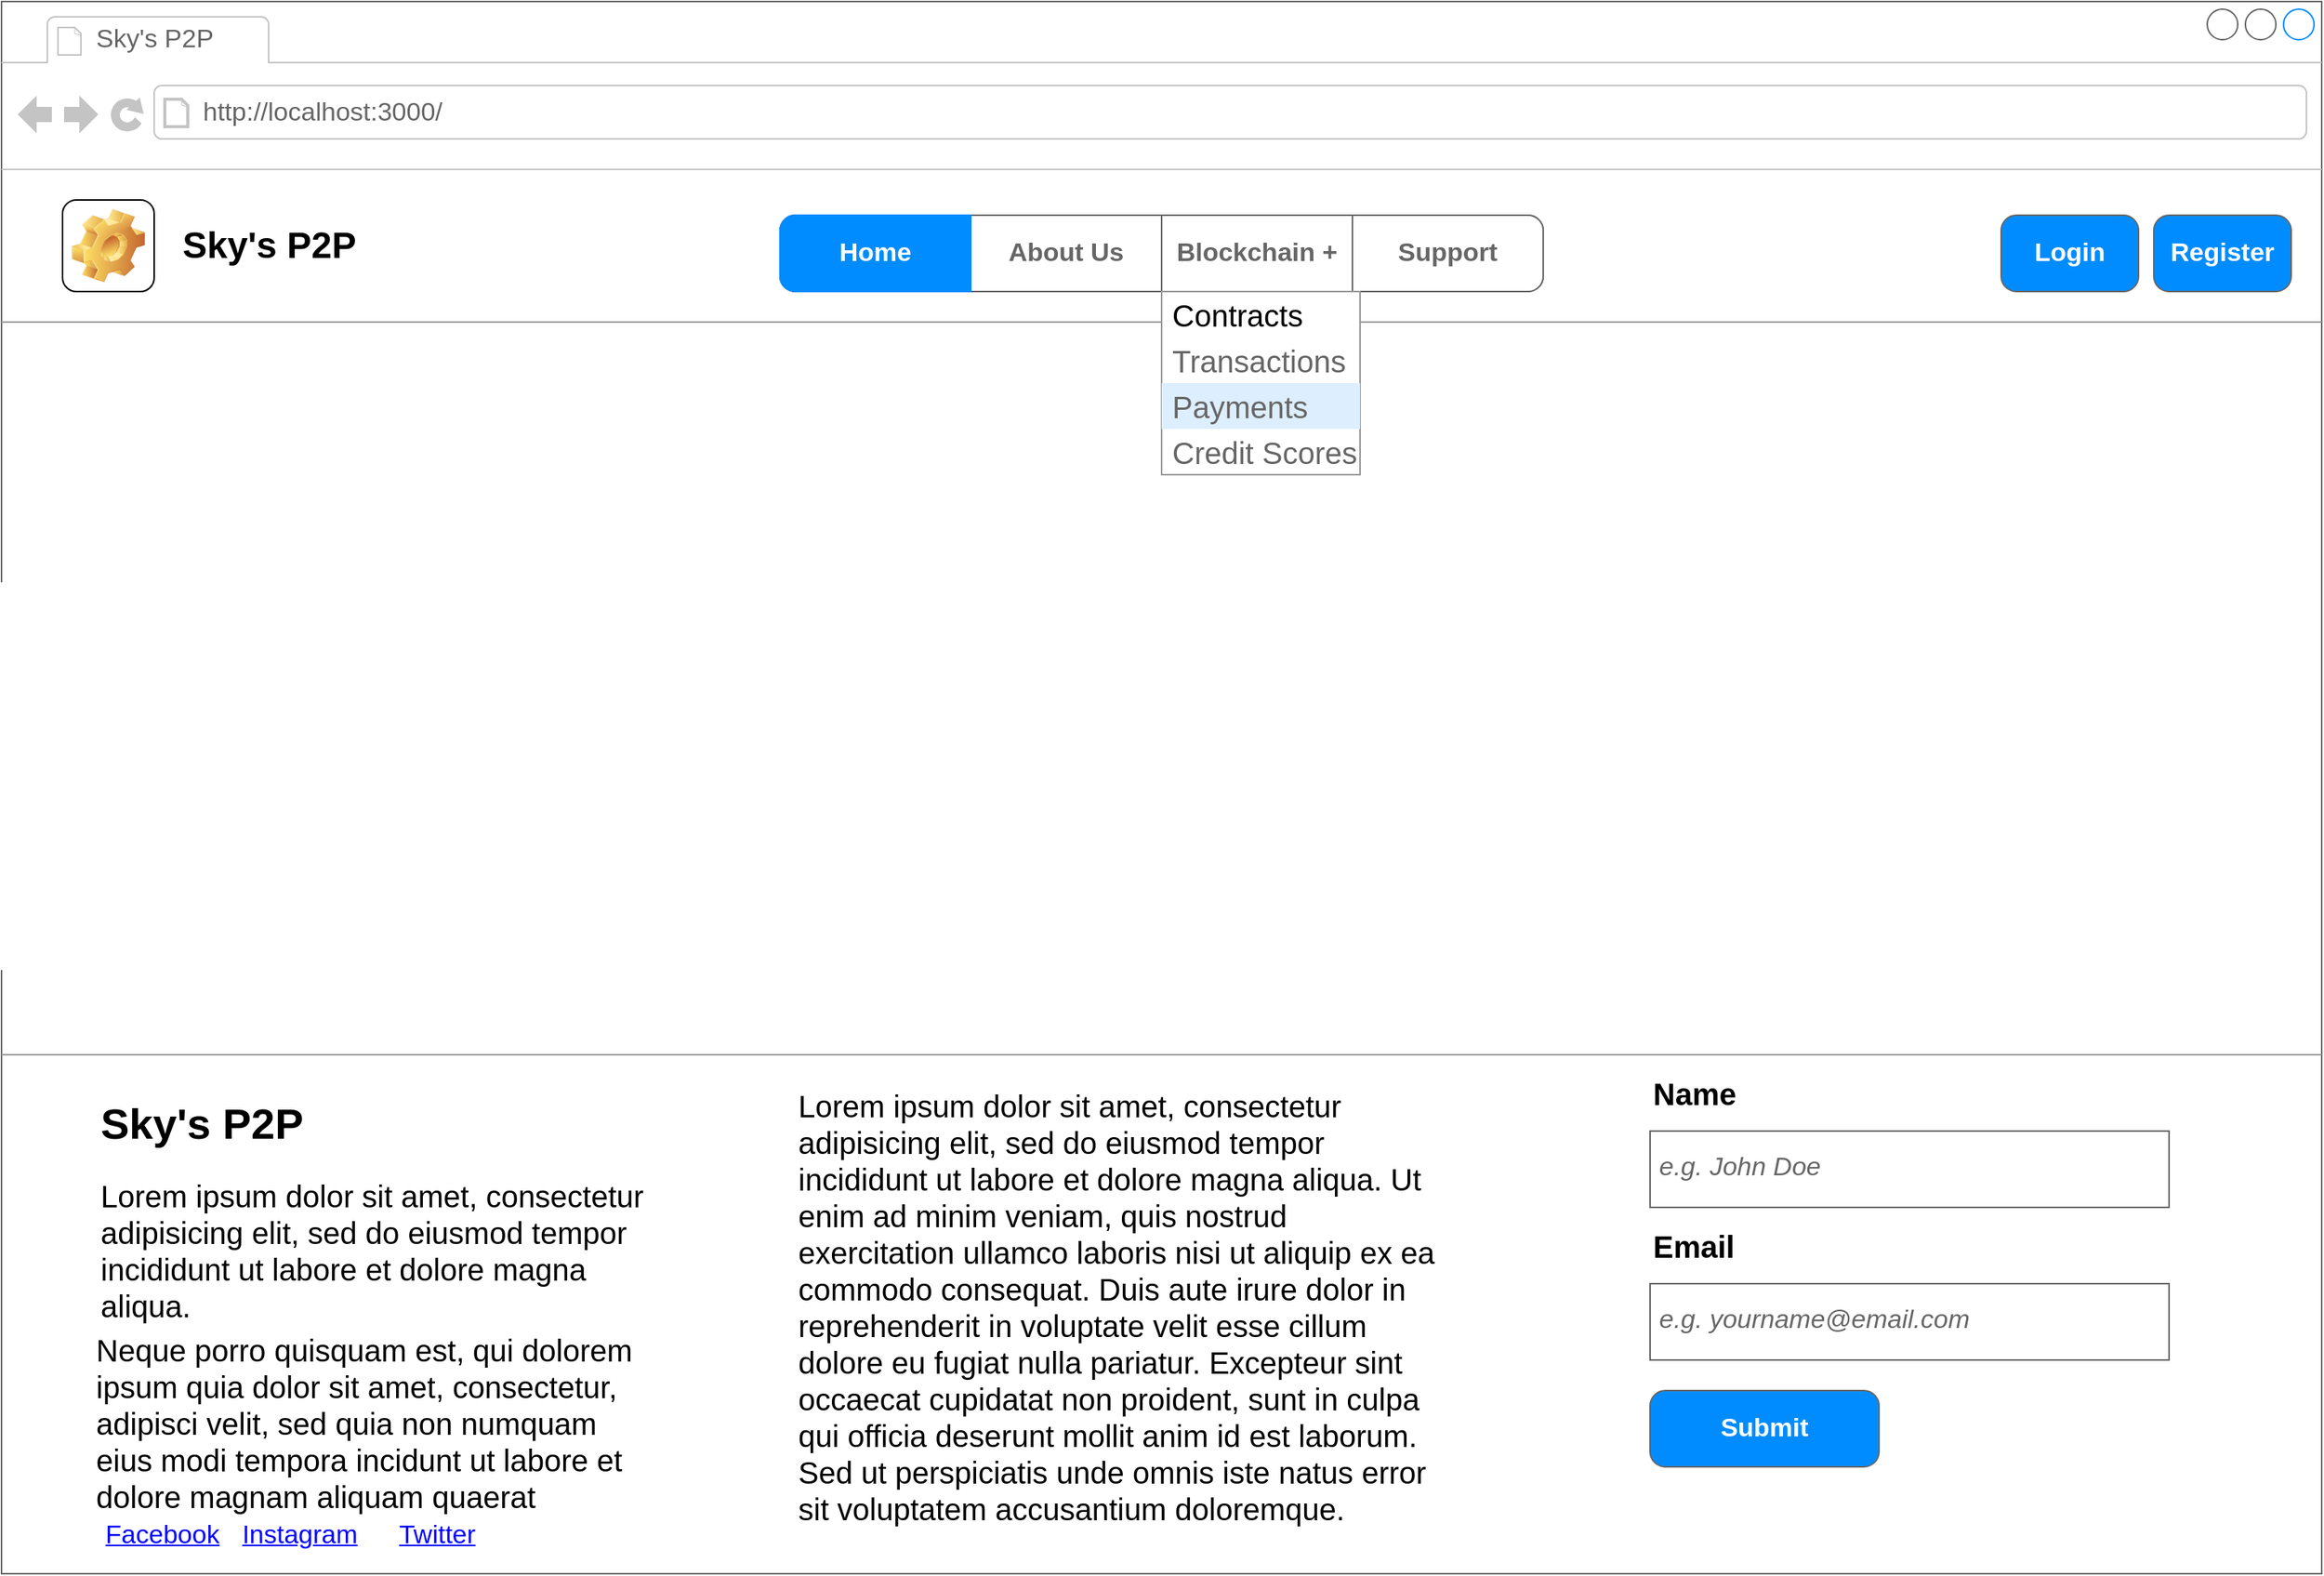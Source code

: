 <mxfile version="22.1.17" type="github" pages="3">
  <diagram name="Page Header Footer" id="TlIG9F3hVXA-1vJpqdxD">
    <mxGraphModel dx="2390" dy="1363" grid="1" gridSize="10" guides="1" tooltips="1" connect="1" arrows="1" fold="1" page="1" pageScale="1" pageWidth="1654" pageHeight="1169" math="0" shadow="0">
      <root>
        <mxCell id="0" />
        <mxCell id="1" parent="0" />
        <mxCell id="g1DixWQlH8tpJ4wupb5L-1" value="" style="strokeWidth=1;shadow=0;dashed=0;align=center;html=1;shape=mxgraph.mockup.containers.browserWindow;rSize=0;strokeColor=#666666;strokeColor2=#008cff;strokeColor3=#c4c4c4;mainText=,;recursiveResize=0;" vertex="1" parent="1">
          <mxGeometry x="30" y="80" width="1520" height="1030" as="geometry" />
        </mxCell>
        <mxCell id="g1DixWQlH8tpJ4wupb5L-2" value="Sky&#39;s P2P" style="strokeWidth=1;shadow=0;dashed=0;align=center;html=1;shape=mxgraph.mockup.containers.anchor;fontSize=17;fontColor=#666666;align=left;whiteSpace=wrap;" vertex="1" parent="g1DixWQlH8tpJ4wupb5L-1">
          <mxGeometry x="60" y="12" width="110" height="26" as="geometry" />
        </mxCell>
        <mxCell id="g1DixWQlH8tpJ4wupb5L-3" value="http://localhost:3000/" style="strokeWidth=1;shadow=0;dashed=0;align=center;html=1;shape=mxgraph.mockup.containers.anchor;rSize=0;fontSize=17;fontColor=#666666;align=left;" vertex="1" parent="g1DixWQlH8tpJ4wupb5L-1">
          <mxGeometry x="130" y="60" width="250" height="26" as="geometry" />
        </mxCell>
        <mxCell id="g1DixWQlH8tpJ4wupb5L-4" value="" style="strokeWidth=1;shadow=0;dashed=0;align=center;html=1;shape=mxgraph.mockup.rrect;rSize=10;fillColor=#ffffff;strokeColor=#666666;" vertex="1" parent="g1DixWQlH8tpJ4wupb5L-1">
          <mxGeometry x="510" y="140" width="500" height="50" as="geometry" />
        </mxCell>
        <mxCell id="g1DixWQlH8tpJ4wupb5L-5" value="About Us" style="strokeColor=inherit;fillColor=inherit;gradientColor=inherit;strokeWidth=1;shadow=0;dashed=0;align=center;html=1;shape=mxgraph.mockup.rrect;rSize=0;fontSize=17;fontColor=#666666;fontStyle=1;resizeHeight=1;whiteSpace=wrap;" vertex="1" parent="g1DixWQlH8tpJ4wupb5L-4">
          <mxGeometry width="125" height="50" relative="1" as="geometry">
            <mxPoint x="125" as="offset" />
          </mxGeometry>
        </mxCell>
        <mxCell id="g1DixWQlH8tpJ4wupb5L-6" value="Blockchain +" style="strokeColor=inherit;fillColor=inherit;gradientColor=inherit;strokeWidth=1;shadow=0;dashed=0;align=center;html=1;shape=mxgraph.mockup.rrect;rSize=0;fontSize=17;fontColor=#666666;fontStyle=1;resizeHeight=1;whiteSpace=wrap;" vertex="1" parent="g1DixWQlH8tpJ4wupb5L-4">
          <mxGeometry width="125" height="50" relative="1" as="geometry">
            <mxPoint x="250" as="offset" />
          </mxGeometry>
        </mxCell>
        <mxCell id="g1DixWQlH8tpJ4wupb5L-7" value="Support" style="strokeColor=inherit;fillColor=inherit;gradientColor=inherit;strokeWidth=1;shadow=0;dashed=0;align=center;html=1;shape=mxgraph.mockup.rightButton;rSize=10;fontSize=17;fontColor=#666666;fontStyle=1;resizeHeight=1;whiteSpace=wrap;" vertex="1" parent="g1DixWQlH8tpJ4wupb5L-4">
          <mxGeometry x="1" width="125" height="50" relative="1" as="geometry">
            <mxPoint x="-125" as="offset" />
          </mxGeometry>
        </mxCell>
        <mxCell id="g1DixWQlH8tpJ4wupb5L-8" value="Home" style="strokeWidth=1;shadow=0;dashed=0;align=center;html=1;shape=mxgraph.mockup.leftButton;rSize=10;fontSize=17;fontColor=#ffffff;fontStyle=1;fillColor=#008cff;strokeColor=#008cff;resizeHeight=1;whiteSpace=wrap;" vertex="1" parent="g1DixWQlH8tpJ4wupb5L-4">
          <mxGeometry width="125" height="50" relative="1" as="geometry" />
        </mxCell>
        <mxCell id="g1DixWQlH8tpJ4wupb5L-9" value="Login" style="strokeWidth=1;shadow=0;dashed=0;align=center;html=1;shape=mxgraph.mockup.buttons.button;strokeColor=#666666;fontColor=#ffffff;mainText=;buttonStyle=round;fontSize=17;fontStyle=1;fillColor=#008cff;whiteSpace=wrap;" vertex="1" parent="g1DixWQlH8tpJ4wupb5L-1">
          <mxGeometry x="1310" y="140" width="90" height="50" as="geometry" />
        </mxCell>
        <mxCell id="g1DixWQlH8tpJ4wupb5L-10" value="Register" style="strokeWidth=1;shadow=0;dashed=0;align=center;html=1;shape=mxgraph.mockup.buttons.button;strokeColor=#666666;fontColor=#ffffff;mainText=;buttonStyle=round;fontSize=17;fontStyle=1;fillColor=#008cff;whiteSpace=wrap;" vertex="1" parent="g1DixWQlH8tpJ4wupb5L-1">
          <mxGeometry x="1410" y="140" width="90" height="50" as="geometry" />
        </mxCell>
        <mxCell id="g1DixWQlH8tpJ4wupb5L-11" value="" style="verticalLabelPosition=bottom;shadow=0;dashed=0;align=center;html=1;verticalAlign=top;strokeWidth=1;shape=mxgraph.mockup.markup.line;strokeColor=#999999;" vertex="1" parent="g1DixWQlH8tpJ4wupb5L-1">
          <mxGeometry y="200" width="1520" height="20" as="geometry" />
        </mxCell>
        <mxCell id="g1DixWQlH8tpJ4wupb5L-18" value="" style="strokeWidth=1;shadow=0;dashed=0;align=center;html=1;shape=mxgraph.mockup.forms.rrect;rSize=0;strokeColor=#999999;fillColor=#ffffff;fontSize=20;" vertex="1" parent="g1DixWQlH8tpJ4wupb5L-1">
          <mxGeometry x="760" y="190" width="130" height="120" as="geometry" />
        </mxCell>
        <mxCell id="g1DixWQlH8tpJ4wupb5L-20" value="Contracts" style="strokeWidth=1;shadow=0;dashed=0;align=center;html=1;shape=mxgraph.mockup.forms.anchor;fontSize=20;align=left;spacingLeft=5;resizeWidth=1;whiteSpace=wrap;fillColor=#dae8fc;strokeColor=#6c8ebf;" vertex="1" parent="g1DixWQlH8tpJ4wupb5L-18">
          <mxGeometry width="130" height="30" relative="1" as="geometry">
            <mxPoint as="offset" />
          </mxGeometry>
        </mxCell>
        <mxCell id="g1DixWQlH8tpJ4wupb5L-21" value="Transactions" style="strokeWidth=1;shadow=0;dashed=0;align=center;html=1;shape=mxgraph.mockup.forms.anchor;fontSize=20;fontColor=#666666;align=left;spacingLeft=5;resizeWidth=1;whiteSpace=wrap;" vertex="1" parent="g1DixWQlH8tpJ4wupb5L-18">
          <mxGeometry width="130" height="30" relative="1" as="geometry">
            <mxPoint y="30" as="offset" />
          </mxGeometry>
        </mxCell>
        <mxCell id="g1DixWQlH8tpJ4wupb5L-22" value="Payments" style="strokeWidth=1;shadow=0;dashed=0;align=center;html=1;shape=mxgraph.mockup.forms.rrect;rSize=0;fontSize=20;fontColor=#666666;align=left;spacingLeft=5;fillColor=#ddeeff;strokeColor=none;resizeWidth=1;whiteSpace=wrap;" vertex="1" parent="g1DixWQlH8tpJ4wupb5L-18">
          <mxGeometry width="130" height="30" relative="1" as="geometry">
            <mxPoint y="60" as="offset" />
          </mxGeometry>
        </mxCell>
        <mxCell id="g1DixWQlH8tpJ4wupb5L-23" value="Credit Scores" style="strokeWidth=1;shadow=0;dashed=0;align=center;html=1;shape=mxgraph.mockup.forms.anchor;fontSize=20;fontColor=#666666;align=left;spacingLeft=5;resizeWidth=1;whiteSpace=wrap;" vertex="1" parent="g1DixWQlH8tpJ4wupb5L-18">
          <mxGeometry width="130" height="30" relative="1" as="geometry">
            <mxPoint y="90" as="offset" />
          </mxGeometry>
        </mxCell>
        <mxCell id="g1DixWQlH8tpJ4wupb5L-24" value="Sky&#39;s P2P" style="text;strokeColor=none;fillColor=none;html=1;fontSize=24;fontStyle=1;verticalAlign=middle;align=center;" vertex="1" parent="g1DixWQlH8tpJ4wupb5L-1">
          <mxGeometry x="100" y="130" width="150" height="60" as="geometry" />
        </mxCell>
        <mxCell id="g1DixWQlH8tpJ4wupb5L-25" value="" style="icon;html=1;image=img/clipart/Gear_128x128.png" vertex="1" parent="g1DixWQlH8tpJ4wupb5L-1">
          <mxGeometry x="40" y="130" width="60" height="60" as="geometry" />
        </mxCell>
        <mxCell id="g1DixWQlH8tpJ4wupb5L-26" value="" style="verticalLabelPosition=bottom;shadow=0;dashed=0;align=center;html=1;verticalAlign=top;strokeWidth=1;shape=mxgraph.mockup.markup.line;strokeColor=#999999;" vertex="1" parent="g1DixWQlH8tpJ4wupb5L-1">
          <mxGeometry y="680" width="1520" height="20" as="geometry" />
        </mxCell>
        <mxCell id="g1DixWQlH8tpJ4wupb5L-27" value="&lt;h1 style=&quot;font-size: 28px;&quot;&gt;&lt;font style=&quot;font-size: 28px;&quot;&gt;Sky&#39;s P2P&lt;/font&gt;&lt;/h1&gt;&lt;p style=&quot;&quot;&gt;&lt;font style=&quot;font-size: 20px;&quot;&gt;Lorem ipsum dolor sit amet, consectetur adipisicing elit, sed do eiusmod tempor incididunt ut labore et dolore magna aliqua.&lt;/font&gt;&lt;/p&gt;" style="text;html=1;strokeColor=none;fillColor=none;spacing=5;spacingTop=-20;whiteSpace=wrap;overflow=hidden;rounded=0;" vertex="1" parent="g1DixWQlH8tpJ4wupb5L-1">
          <mxGeometry x="60" y="710" width="390" height="220" as="geometry" />
        </mxCell>
        <mxCell id="g1DixWQlH8tpJ4wupb5L-28" value="&lt;font style=&quot;font-size: 20px;&quot;&gt;Neque porro quisquam est, qui dolorem ipsum quia dolor sit amet, consectetur, adipisci velit, sed quia non numquam eius modi tempora incidunt ut labore et dolore magnam aliquam quaerat&amp;nbsp;&lt;/font&gt;" style="text;spacingTop=-5;whiteSpace=wrap;html=1;align=left;fontSize=12;fontFamily=Helvetica;fillColor=none;strokeColor=none;" vertex="1" parent="g1DixWQlH8tpJ4wupb5L-1">
          <mxGeometry x="60" y="870" width="360" height="130" as="geometry" />
        </mxCell>
        <mxCell id="g1DixWQlH8tpJ4wupb5L-29" value="&lt;font style=&quot;font-size: 20px;&quot;&gt;Lorem ipsum dolor sit amet, consectetur adipisicing elit, sed do eiusmod tempor incididunt ut labore et dolore magna aliqua. Ut enim ad minim veniam, quis nostrud exercitation ullamco laboris nisi ut aliquip ex ea commodo consequat. Duis aute irure dolor in reprehenderit in voluptate velit esse cillum dolore eu fugiat nulla pariatur. Excepteur sint occaecat cupidatat non proident, sunt in culpa qui officia deserunt mollit anim id est laborum.&lt;br style=&quot;border-color: var(--border-color);&quot;&gt;Sed ut perspiciatis unde omnis iste natus error sit voluptatem accusantium doloremque.&lt;/font&gt;" style="text;spacingTop=-5;whiteSpace=wrap;html=1;align=left;fontSize=12;fontFamily=Helvetica;fillColor=none;strokeColor=none;" vertex="1" parent="g1DixWQlH8tpJ4wupb5L-1">
          <mxGeometry x="520" y="710" width="420" height="320" as="geometry" />
        </mxCell>
        <mxCell id="g1DixWQlH8tpJ4wupb5L-30" value="Facebook" style="shape=rectangle;strokeColor=none;fillColor=none;linkText=;fontSize=17;fontColor=#0000ff;fontStyle=4;html=1;align=center;" vertex="1" parent="g1DixWQlH8tpJ4wupb5L-1">
          <mxGeometry x="60" y="990" width="90" height="30" as="geometry" />
        </mxCell>
        <mxCell id="g1DixWQlH8tpJ4wupb5L-31" value="Instagram" style="shape=rectangle;strokeColor=none;fillColor=none;linkText=;fontSize=17;fontColor=#0000ff;fontStyle=4;html=1;align=center;" vertex="1" parent="g1DixWQlH8tpJ4wupb5L-1">
          <mxGeometry x="150" y="990" width="90" height="30" as="geometry" />
        </mxCell>
        <mxCell id="g1DixWQlH8tpJ4wupb5L-32" value="Twitter" style="shape=rectangle;strokeColor=none;fillColor=none;linkText=;fontSize=17;fontColor=#0000ff;fontStyle=4;html=1;align=center;" vertex="1" parent="g1DixWQlH8tpJ4wupb5L-1">
          <mxGeometry x="240" y="990" width="90" height="30" as="geometry" />
        </mxCell>
        <mxCell id="g1DixWQlH8tpJ4wupb5L-33" value="&lt;i&gt;e.g. John Doe&lt;/i&gt;" style="strokeWidth=1;shadow=0;dashed=0;align=center;html=1;shape=mxgraph.mockup.text.textBox;fontColor=#666666;align=left;fontSize=17;spacingLeft=4;spacingTop=-3;whiteSpace=wrap;strokeColor=#666666;mainText=" vertex="1" parent="g1DixWQlH8tpJ4wupb5L-1">
          <mxGeometry x="1080" y="740" width="340" height="50" as="geometry" />
        </mxCell>
        <mxCell id="g1DixWQlH8tpJ4wupb5L-34" value="&lt;i&gt;e.g. yourname@email.com&lt;/i&gt;" style="strokeWidth=1;shadow=0;dashed=0;align=center;html=1;shape=mxgraph.mockup.text.textBox;fontColor=#666666;align=left;fontSize=17;spacingLeft=4;spacingTop=-3;whiteSpace=wrap;strokeColor=#666666;mainText=" vertex="1" parent="g1DixWQlH8tpJ4wupb5L-1">
          <mxGeometry x="1080" y="840" width="340" height="50" as="geometry" />
        </mxCell>
        <mxCell id="g1DixWQlH8tpJ4wupb5L-35" value="Submit" style="strokeWidth=1;shadow=0;dashed=0;align=center;html=1;shape=mxgraph.mockup.buttons.button;strokeColor=#666666;fontColor=#ffffff;mainText=;buttonStyle=round;fontSize=17;fontStyle=1;fillColor=#008cff;whiteSpace=wrap;" vertex="1" parent="g1DixWQlH8tpJ4wupb5L-1">
          <mxGeometry x="1080" y="910" width="150" height="50" as="geometry" />
        </mxCell>
        <mxCell id="g1DixWQlH8tpJ4wupb5L-36" value="Name" style="text;html=1;strokeColor=none;fillColor=none;align=left;verticalAlign=middle;whiteSpace=wrap;rounded=0;fontSize=20;fontStyle=1" vertex="1" parent="g1DixWQlH8tpJ4wupb5L-1">
          <mxGeometry x="1080" y="690" width="340" height="50" as="geometry" />
        </mxCell>
        <mxCell id="g1DixWQlH8tpJ4wupb5L-37" value="Email" style="text;html=1;strokeColor=none;fillColor=none;align=left;verticalAlign=middle;whiteSpace=wrap;rounded=0;fontSize=20;fontStyle=1" vertex="1" parent="g1DixWQlH8tpJ4wupb5L-1">
          <mxGeometry x="1080" y="790" width="340" height="50" as="geometry" />
        </mxCell>
      </root>
    </mxGraphModel>
  </diagram>
  <diagram name="Page Form" id="BFYAZ8zWNFGKSaAlseWT">
    <mxGraphModel dx="2390" dy="1363" grid="1" gridSize="10" guides="1" tooltips="1" connect="1" arrows="1" fold="1" page="1" pageScale="1" pageWidth="1654" pageHeight="1169" math="0" shadow="0">
      <root>
        <mxCell id="q5unrc14rzJKTLwRhcmr-0" />
        <mxCell id="q5unrc14rzJKTLwRhcmr-1" parent="q5unrc14rzJKTLwRhcmr-0" />
        <mxCell id="q5unrc14rzJKTLwRhcmr-2" value="" style="strokeWidth=1;shadow=0;dashed=0;align=center;html=1;shape=mxgraph.mockup.containers.browserWindow;rSize=0;strokeColor=#666666;strokeColor2=#008cff;strokeColor3=#c4c4c4;mainText=,;recursiveResize=0;" vertex="1" parent="q5unrc14rzJKTLwRhcmr-1">
          <mxGeometry x="30" y="80" width="1520" height="1030" as="geometry" />
        </mxCell>
        <mxCell id="q5unrc14rzJKTLwRhcmr-3" value="Sky&#39;s P2P" style="strokeWidth=1;shadow=0;dashed=0;align=center;html=1;shape=mxgraph.mockup.containers.anchor;fontSize=17;fontColor=#666666;align=left;whiteSpace=wrap;" vertex="1" parent="q5unrc14rzJKTLwRhcmr-2">
          <mxGeometry x="60" y="12" width="110" height="26" as="geometry" />
        </mxCell>
        <mxCell id="q5unrc14rzJKTLwRhcmr-4" value="http://localhost:3000/" style="strokeWidth=1;shadow=0;dashed=0;align=center;html=1;shape=mxgraph.mockup.containers.anchor;rSize=0;fontSize=17;fontColor=#666666;align=left;" vertex="1" parent="q5unrc14rzJKTLwRhcmr-2">
          <mxGeometry x="130" y="60" width="250" height="26" as="geometry" />
        </mxCell>
        <mxCell id="q5unrc14rzJKTLwRhcmr-5" value="" style="strokeWidth=1;shadow=0;dashed=0;align=center;html=1;shape=mxgraph.mockup.rrect;rSize=10;fillColor=#ffffff;strokeColor=#666666;" vertex="1" parent="q5unrc14rzJKTLwRhcmr-2">
          <mxGeometry x="510" y="140" width="500" height="50" as="geometry" />
        </mxCell>
        <mxCell id="q5unrc14rzJKTLwRhcmr-6" value="About Us" style="strokeColor=inherit;fillColor=inherit;gradientColor=inherit;strokeWidth=1;shadow=0;dashed=0;align=center;html=1;shape=mxgraph.mockup.rrect;rSize=0;fontSize=17;fontColor=#666666;fontStyle=1;resizeHeight=1;whiteSpace=wrap;" vertex="1" parent="q5unrc14rzJKTLwRhcmr-5">
          <mxGeometry width="125" height="50" relative="1" as="geometry">
            <mxPoint x="125" as="offset" />
          </mxGeometry>
        </mxCell>
        <mxCell id="q5unrc14rzJKTLwRhcmr-7" value="Blockchain +" style="strokeColor=inherit;fillColor=inherit;gradientColor=inherit;strokeWidth=1;shadow=0;dashed=0;align=center;html=1;shape=mxgraph.mockup.rrect;rSize=0;fontSize=17;fontColor=#666666;fontStyle=1;resizeHeight=1;whiteSpace=wrap;" vertex="1" parent="q5unrc14rzJKTLwRhcmr-5">
          <mxGeometry width="125" height="50" relative="1" as="geometry">
            <mxPoint x="250" as="offset" />
          </mxGeometry>
        </mxCell>
        <mxCell id="q5unrc14rzJKTLwRhcmr-8" value="Support" style="strokeColor=inherit;fillColor=inherit;gradientColor=inherit;strokeWidth=1;shadow=0;dashed=0;align=center;html=1;shape=mxgraph.mockup.rightButton;rSize=10;fontSize=17;fontColor=#666666;fontStyle=1;resizeHeight=1;whiteSpace=wrap;" vertex="1" parent="q5unrc14rzJKTLwRhcmr-5">
          <mxGeometry x="1" width="125" height="50" relative="1" as="geometry">
            <mxPoint x="-125" as="offset" />
          </mxGeometry>
        </mxCell>
        <mxCell id="q5unrc14rzJKTLwRhcmr-9" value="Home" style="strokeWidth=1;shadow=0;dashed=0;align=center;html=1;shape=mxgraph.mockup.leftButton;rSize=10;fontSize=17;fontColor=#ffffff;fontStyle=1;fillColor=#008cff;strokeColor=#008cff;resizeHeight=1;whiteSpace=wrap;" vertex="1" parent="q5unrc14rzJKTLwRhcmr-5">
          <mxGeometry width="125" height="50" relative="1" as="geometry" />
        </mxCell>
        <mxCell id="q5unrc14rzJKTLwRhcmr-10" value="Login" style="strokeWidth=1;shadow=0;dashed=0;align=center;html=1;shape=mxgraph.mockup.buttons.button;strokeColor=#666666;fontColor=#ffffff;mainText=;buttonStyle=round;fontSize=17;fontStyle=1;fillColor=#008cff;whiteSpace=wrap;" vertex="1" parent="q5unrc14rzJKTLwRhcmr-2">
          <mxGeometry x="1310" y="140" width="90" height="50" as="geometry" />
        </mxCell>
        <mxCell id="q5unrc14rzJKTLwRhcmr-11" value="Register" style="strokeWidth=1;shadow=0;dashed=0;align=center;html=1;shape=mxgraph.mockup.buttons.button;strokeColor=#666666;fontColor=#ffffff;mainText=;buttonStyle=round;fontSize=17;fontStyle=1;fillColor=#008cff;whiteSpace=wrap;" vertex="1" parent="q5unrc14rzJKTLwRhcmr-2">
          <mxGeometry x="1410" y="140" width="90" height="50" as="geometry" />
        </mxCell>
        <mxCell id="q5unrc14rzJKTLwRhcmr-12" value="" style="verticalLabelPosition=bottom;shadow=0;dashed=0;align=center;html=1;verticalAlign=top;strokeWidth=1;shape=mxgraph.mockup.markup.line;strokeColor=#999999;" vertex="1" parent="q5unrc14rzJKTLwRhcmr-2">
          <mxGeometry y="200" width="1520" height="20" as="geometry" />
        </mxCell>
        <mxCell id="q5unrc14rzJKTLwRhcmr-18" value="Sky&#39;s P2P" style="text;strokeColor=none;fillColor=none;html=1;fontSize=24;fontStyle=1;verticalAlign=middle;align=center;" vertex="1" parent="q5unrc14rzJKTLwRhcmr-2">
          <mxGeometry x="100" y="130" width="150" height="60" as="geometry" />
        </mxCell>
        <mxCell id="q5unrc14rzJKTLwRhcmr-19" value="" style="icon;html=1;image=img/clipart/Gear_128x128.png" vertex="1" parent="q5unrc14rzJKTLwRhcmr-2">
          <mxGeometry x="40" y="130" width="60" height="60" as="geometry" />
        </mxCell>
        <mxCell id="q5unrc14rzJKTLwRhcmr-20" value="" style="verticalLabelPosition=bottom;shadow=0;dashed=0;align=center;html=1;verticalAlign=top;strokeWidth=1;shape=mxgraph.mockup.markup.line;strokeColor=#999999;" vertex="1" parent="q5unrc14rzJKTLwRhcmr-2">
          <mxGeometry y="680" width="1520" height="20" as="geometry" />
        </mxCell>
        <mxCell id="q5unrc14rzJKTLwRhcmr-21" value="&lt;h1 style=&quot;font-size: 28px;&quot;&gt;&lt;font style=&quot;font-size: 28px;&quot;&gt;Sky&#39;s P2P&lt;/font&gt;&lt;/h1&gt;&lt;p style=&quot;&quot;&gt;&lt;font style=&quot;font-size: 20px;&quot;&gt;Lorem ipsum dolor sit amet, consectetur adipisicing elit, sed do eiusmod tempor incididunt ut labore et dolore magna aliqua.&lt;/font&gt;&lt;/p&gt;" style="text;html=1;strokeColor=none;fillColor=none;spacing=5;spacingTop=-20;whiteSpace=wrap;overflow=hidden;rounded=0;" vertex="1" parent="q5unrc14rzJKTLwRhcmr-2">
          <mxGeometry x="60" y="710" width="390" height="220" as="geometry" />
        </mxCell>
        <mxCell id="q5unrc14rzJKTLwRhcmr-22" value="&lt;font style=&quot;font-size: 20px;&quot;&gt;Neque porro quisquam est, qui dolorem ipsum quia dolor sit amet, consectetur, adipisci velit, sed quia non numquam eius modi tempora incidunt ut labore et dolore magnam aliquam quaerat&amp;nbsp;&lt;/font&gt;" style="text;spacingTop=-5;whiteSpace=wrap;html=1;align=left;fontSize=12;fontFamily=Helvetica;fillColor=none;strokeColor=none;" vertex="1" parent="q5unrc14rzJKTLwRhcmr-2">
          <mxGeometry x="60" y="870" width="360" height="130" as="geometry" />
        </mxCell>
        <mxCell id="q5unrc14rzJKTLwRhcmr-23" value="&lt;font style=&quot;font-size: 20px;&quot;&gt;Lorem ipsum dolor sit amet, consectetur adipisicing elit, sed do eiusmod tempor incididunt ut labore et dolore magna aliqua. Ut enim ad minim veniam, quis nostrud exercitation ullamco laboris nisi ut aliquip ex ea commodo consequat. Duis aute irure dolor in reprehenderit in voluptate velit esse cillum dolore eu fugiat nulla pariatur. Excepteur sint occaecat cupidatat non proident, sunt in culpa qui officia deserunt mollit anim id est laborum.&lt;br style=&quot;border-color: var(--border-color);&quot;&gt;Sed ut perspiciatis unde omnis iste natus error sit voluptatem accusantium doloremque.&lt;/font&gt;" style="text;spacingTop=-5;whiteSpace=wrap;html=1;align=left;fontSize=12;fontFamily=Helvetica;fillColor=none;strokeColor=none;" vertex="1" parent="q5unrc14rzJKTLwRhcmr-2">
          <mxGeometry x="520" y="710" width="420" height="320" as="geometry" />
        </mxCell>
        <mxCell id="q5unrc14rzJKTLwRhcmr-24" value="Facebook" style="shape=rectangle;strokeColor=none;fillColor=none;linkText=;fontSize=17;fontColor=#0000ff;fontStyle=4;html=1;align=center;" vertex="1" parent="q5unrc14rzJKTLwRhcmr-2">
          <mxGeometry x="60" y="990" width="90" height="30" as="geometry" />
        </mxCell>
        <mxCell id="q5unrc14rzJKTLwRhcmr-25" value="Instagram" style="shape=rectangle;strokeColor=none;fillColor=none;linkText=;fontSize=17;fontColor=#0000ff;fontStyle=4;html=1;align=center;" vertex="1" parent="q5unrc14rzJKTLwRhcmr-2">
          <mxGeometry x="150" y="990" width="90" height="30" as="geometry" />
        </mxCell>
        <mxCell id="q5unrc14rzJKTLwRhcmr-26" value="Twitter" style="shape=rectangle;strokeColor=none;fillColor=none;linkText=;fontSize=17;fontColor=#0000ff;fontStyle=4;html=1;align=center;" vertex="1" parent="q5unrc14rzJKTLwRhcmr-2">
          <mxGeometry x="240" y="990" width="90" height="30" as="geometry" />
        </mxCell>
        <mxCell id="q5unrc14rzJKTLwRhcmr-27" value="&lt;i&gt;e.g. John Doe&lt;/i&gt;" style="strokeWidth=1;shadow=0;dashed=0;align=center;html=1;shape=mxgraph.mockup.text.textBox;fontColor=#666666;align=left;fontSize=17;spacingLeft=4;spacingTop=-3;whiteSpace=wrap;strokeColor=#666666;mainText=" vertex="1" parent="q5unrc14rzJKTLwRhcmr-2">
          <mxGeometry x="1080" y="740" width="340" height="50" as="geometry" />
        </mxCell>
        <mxCell id="q5unrc14rzJKTLwRhcmr-28" value="&lt;i&gt;e.g. johndoe@email.com&lt;/i&gt;" style="strokeWidth=1;shadow=0;dashed=0;align=center;html=1;shape=mxgraph.mockup.text.textBox;fontColor=#666666;align=left;fontSize=17;spacingLeft=4;spacingTop=-3;whiteSpace=wrap;strokeColor=#666666;mainText=" vertex="1" parent="q5unrc14rzJKTLwRhcmr-2">
          <mxGeometry x="1080" y="840" width="340" height="50" as="geometry" />
        </mxCell>
        <mxCell id="q5unrc14rzJKTLwRhcmr-29" value="Submit" style="strokeWidth=1;shadow=0;dashed=0;align=center;html=1;shape=mxgraph.mockup.buttons.button;strokeColor=#666666;fontColor=#ffffff;mainText=;buttonStyle=round;fontSize=17;fontStyle=1;fillColor=#008cff;whiteSpace=wrap;" vertex="1" parent="q5unrc14rzJKTLwRhcmr-2">
          <mxGeometry x="1080" y="910" width="150" height="50" as="geometry" />
        </mxCell>
        <mxCell id="q5unrc14rzJKTLwRhcmr-30" value="Name" style="text;html=1;strokeColor=none;fillColor=none;align=left;verticalAlign=middle;whiteSpace=wrap;rounded=0;fontSize=20;fontStyle=1" vertex="1" parent="q5unrc14rzJKTLwRhcmr-2">
          <mxGeometry x="1080" y="690" width="340" height="50" as="geometry" />
        </mxCell>
        <mxCell id="q5unrc14rzJKTLwRhcmr-31" value="Email" style="text;html=1;strokeColor=none;fillColor=none;align=left;verticalAlign=middle;whiteSpace=wrap;rounded=0;fontSize=20;fontStyle=1" vertex="1" parent="q5unrc14rzJKTLwRhcmr-2">
          <mxGeometry x="1080" y="790" width="340" height="50" as="geometry" />
        </mxCell>
        <mxCell id="gFw8011mv8JglC3NJKSB-25" value="" style="strokeWidth=1;shadow=0;dashed=0;align=center;html=1;shape=mxgraph.mockup.forms.rrect;rSize=0;strokeColor=#999999;fillColor=#ffffff;" vertex="1" parent="q5unrc14rzJKTLwRhcmr-2">
          <mxGeometry x="560" y="210" width="367.5" height="480" as="geometry" />
        </mxCell>
        <mxCell id="gFw8011mv8JglC3NJKSB-26" value="Register" style="strokeWidth=1;shadow=0;dashed=0;align=center;html=1;shape=mxgraph.mockup.forms.anchor;fontSize=24;fontColor=#666666;align=left;resizeWidth=1;spacingLeft=0;fontStyle=1" vertex="1" parent="gFw8011mv8JglC3NJKSB-25">
          <mxGeometry width="183.75" height="20" relative="1" as="geometry">
            <mxPoint x="10" y="10" as="offset" />
          </mxGeometry>
        </mxCell>
        <mxCell id="gFw8011mv8JglC3NJKSB-27" value="" style="shape=line;strokeColor=#ddeeff;strokeWidth=2;html=1;resizeWidth=1;" vertex="1" parent="gFw8011mv8JglC3NJKSB-25">
          <mxGeometry width="330.75" height="10" relative="1" as="geometry">
            <mxPoint x="10" y="40" as="offset" />
          </mxGeometry>
        </mxCell>
        <mxCell id="gFw8011mv8JglC3NJKSB-28" value="First Name:" style="strokeWidth=1;shadow=0;dashed=0;align=center;html=1;shape=mxgraph.mockup.forms.anchor;fontSize=20;fontColor=#666666;align=left;resizeWidth=1;spacingLeft=0;" vertex="1" parent="gFw8011mv8JglC3NJKSB-25">
          <mxGeometry width="350" height="30" relative="1" as="geometry">
            <mxPoint x="10" y="50" as="offset" />
          </mxGeometry>
        </mxCell>
        <mxCell id="gFw8011mv8JglC3NJKSB-29" value="john" style="strokeWidth=1;shadow=0;dashed=0;align=center;html=1;shape=mxgraph.mockup.forms.rrect;rSize=0;strokeColor=#999999;fontColor=#666666;align=left;spacingLeft=5;resizeWidth=1;fontSize=20;" vertex="1" parent="gFw8011mv8JglC3NJKSB-25">
          <mxGeometry width="350" height="30" relative="1" as="geometry">
            <mxPoint x="10" y="80" as="offset" />
          </mxGeometry>
        </mxCell>
        <mxCell id="gFw8011mv8JglC3NJKSB-30" value="Confirm Password:" style="strokeWidth=1;shadow=0;dashed=0;align=center;html=1;shape=mxgraph.mockup.forms.anchor;fontSize=20;fontColor=#666666;align=left;resizeWidth=1;spacingLeft=0;" vertex="1" parent="gFw8011mv8JglC3NJKSB-25">
          <mxGeometry width="350" height="30" relative="1" as="geometry">
            <mxPoint x="8" y="380" as="offset" />
          </mxGeometry>
        </mxCell>
        <mxCell id="gFw8011mv8JglC3NJKSB-31" value="********" style="strokeWidth=1;shadow=0;dashed=0;align=center;html=1;shape=mxgraph.mockup.forms.rrect;rSize=0;strokeColor=#999999;fontColor=#666666;align=left;spacingLeft=5;resizeWidth=1;fontSize=20;" vertex="1" parent="gFw8011mv8JglC3NJKSB-25">
          <mxGeometry width="350" height="25" relative="1" as="geometry">
            <mxPoint x="8" y="410" as="offset" />
          </mxGeometry>
        </mxCell>
        <mxCell id="gFw8011mv8JglC3NJKSB-32" value="Register" style="strokeWidth=1;shadow=0;dashed=0;align=center;html=1;shape=mxgraph.mockup.forms.rrect;rSize=5;strokeColor=none;fontColor=#ffffff;fillColor=#66bbff;fontSize=16;fontStyle=1;" vertex="1" parent="gFw8011mv8JglC3NJKSB-25">
          <mxGeometry y="1" width="80" height="30" relative="1" as="geometry">
            <mxPoint x="144" y="-40" as="offset" />
          </mxGeometry>
        </mxCell>
        <mxCell id="gFw8011mv8JglC3NJKSB-37" value="Password:" style="strokeWidth=1;shadow=0;dashed=0;align=center;html=1;shape=mxgraph.mockup.forms.anchor;fontSize=20;fontColor=#666666;align=left;resizeWidth=1;spacingLeft=0;" vertex="1" parent="gFw8011mv8JglC3NJKSB-25">
          <mxGeometry x="8.75" y="320" width="350" height="30.65" as="geometry" />
        </mxCell>
        <mxCell id="gFw8011mv8JglC3NJKSB-38" value="********" style="strokeWidth=1;shadow=0;dashed=0;align=center;html=1;shape=mxgraph.mockup.forms.rrect;rSize=0;strokeColor=#999999;fontColor=#666666;align=left;spacingLeft=5;resizeWidth=1;fontSize=20;" vertex="1" parent="gFw8011mv8JglC3NJKSB-25">
          <mxGeometry x="8.75" y="350.652" width="350" height="28.571" as="geometry" />
        </mxCell>
        <mxCell id="gFw8011mv8JglC3NJKSB-39" value="Last Name:" style="strokeWidth=1;shadow=0;dashed=0;align=center;html=1;shape=mxgraph.mockup.forms.anchor;fontSize=20;fontColor=#666666;align=left;resizeWidth=1;spacingLeft=0;" vertex="1" parent="gFw8011mv8JglC3NJKSB-25">
          <mxGeometry x="8.75" y="110.004" width="350" height="34.286" as="geometry" />
        </mxCell>
        <mxCell id="gFw8011mv8JglC3NJKSB-40" value="doe" style="strokeWidth=1;shadow=0;dashed=0;align=center;html=1;shape=mxgraph.mockup.forms.rrect;rSize=0;strokeColor=#999999;fontColor=#666666;align=left;spacingLeft=5;resizeWidth=1;fontSize=20;" vertex="1" parent="gFw8011mv8JglC3NJKSB-25">
          <mxGeometry x="8.75" y="144.29" width="350" height="34.286" as="geometry" />
        </mxCell>
        <mxCell id="gFw8011mv8JglC3NJKSB-44" value="01-01-1999" style="strokeWidth=1;shadow=0;dashed=0;align=center;html=1;shape=mxgraph.mockup.forms.rrect;rSize=0;strokeColor=#999999;fontColor=#666666;align=left;spacingLeft=5;resizeWidth=1;fontSize=20;" vertex="1" parent="gFw8011mv8JglC3NJKSB-25">
          <mxGeometry x="7.5" y="276.753" width="350" height="32.727" as="geometry" />
        </mxCell>
        <mxCell id="gFw8011mv8JglC3NJKSB-43" value="Date Of Birth" style="strokeWidth=1;shadow=0;dashed=0;align=center;html=1;shape=mxgraph.mockup.forms.anchor;fontSize=20;fontColor=#666666;align=left;resizeWidth=1;spacingLeft=0;" vertex="1" parent="gFw8011mv8JglC3NJKSB-25">
          <mxGeometry x="7.5" y="244.025" width="350" height="32.727" as="geometry" />
        </mxCell>
        <mxCell id="gFw8011mv8JglC3NJKSB-42" value="johndoe@email.com" style="strokeWidth=1;shadow=0;dashed=0;align=center;html=1;shape=mxgraph.mockup.forms.rrect;rSize=0;strokeColor=#999999;fontColor=#666666;align=left;spacingLeft=5;resizeWidth=1;fontSize=20;" vertex="1" parent="gFw8011mv8JglC3NJKSB-25">
          <mxGeometry x="8.75" y="211.298" width="350" height="32.727" as="geometry" />
        </mxCell>
        <mxCell id="gFw8011mv8JglC3NJKSB-41" value="Email:&amp;nbsp;" style="strokeWidth=1;shadow=0;dashed=0;align=center;html=1;shape=mxgraph.mockup.forms.anchor;fontSize=20;fontColor=#666666;align=left;resizeWidth=1;spacingLeft=0;" vertex="1" parent="gFw8011mv8JglC3NJKSB-25">
          <mxGeometry x="8.75" y="178.571" width="350" height="32.727" as="geometry" />
        </mxCell>
        <mxCell id="gFw8011mv8JglC3NJKSB-9" value="Registration Successful !" style="strokeWidth=1;shadow=0;dashed=0;align=center;html=1;shape=mxgraph.mockup.containers.rrect;rSize=0;strokeColor=#666666;fontColor=#666666;fontSize=17;verticalAlign=top;whiteSpace=wrap;fillColor=#ffffff;spacingTop=32;" vertex="1" parent="q5unrc14rzJKTLwRhcmr-2">
          <mxGeometry x="850" y="100" width="355" height="150" as="geometry" />
        </mxCell>
        <mxCell id="gFw8011mv8JglC3NJKSB-10" value="Welcome!" style="strokeWidth=1;shadow=0;dashed=0;align=center;html=1;shape=mxgraph.mockup.containers.rrect;rSize=0;fontSize=17;fontColor=#666666;strokeColor=#666666;align=left;spacingLeft=8;fillColor=#ffffff;resizeWidth=1;whiteSpace=wrap;" vertex="1" parent="gFw8011mv8JglC3NJKSB-9">
          <mxGeometry width="355" height="30" relative="1" as="geometry" />
        </mxCell>
        <mxCell id="gFw8011mv8JglC3NJKSB-11" value="" style="shape=ellipse;strokeColor=#008cff;resizable=0;fillColor=none;html=1;" vertex="1" parent="gFw8011mv8JglC3NJKSB-10">
          <mxGeometry x="1" y="0.5" width="20" height="20" relative="1" as="geometry">
            <mxPoint x="-25" y="-10" as="offset" />
          </mxGeometry>
        </mxCell>
        <mxCell id="gFw8011mv8JglC3NJKSB-12" value="OK" style="strokeWidth=1;shadow=0;dashed=0;align=center;html=1;shape=mxgraph.mockup.containers.rrect;rSize=0;fontSize=16;fontColor=#666666;strokeColor=#c4c4c4;resizable=0;whiteSpace=wrap;fillColor=#ffffff;" vertex="1" parent="gFw8011mv8JglC3NJKSB-9">
          <mxGeometry x="0.5" y="1" width="120" height="25" relative="1" as="geometry">
            <mxPoint x="-60" y="-33" as="offset" />
          </mxGeometry>
        </mxCell>
      </root>
    </mxGraphModel>
  </diagram>
  <diagram name="Page Main Menu " id="9gjnMCaIsEpBFbUsR34d">
    <mxGraphModel dx="2868" dy="1636" grid="1" gridSize="10" guides="1" tooltips="1" connect="1" arrows="1" fold="1" page="1" pageScale="1" pageWidth="1654" pageHeight="1169" math="0" shadow="0">
      <root>
        <mxCell id="OP110KsNz9hGvYLdwsgw-0" />
        <mxCell id="OP110KsNz9hGvYLdwsgw-1" parent="OP110KsNz9hGvYLdwsgw-0" />
        <mxCell id="OP110KsNz9hGvYLdwsgw-2" value="" style="strokeWidth=1;shadow=0;dashed=0;align=center;html=1;shape=mxgraph.mockup.containers.browserWindow;rSize=0;strokeColor=#666666;strokeColor2=#008cff;strokeColor3=#c4c4c4;mainText=,;recursiveResize=0;" vertex="1" parent="OP110KsNz9hGvYLdwsgw-1">
          <mxGeometry x="30" y="80" width="1520" height="1030" as="geometry" />
        </mxCell>
        <mxCell id="OP110KsNz9hGvYLdwsgw-3" value="Sky&#39;s P2P" style="strokeWidth=1;shadow=0;dashed=0;align=center;html=1;shape=mxgraph.mockup.containers.anchor;fontSize=17;fontColor=#666666;align=left;whiteSpace=wrap;" vertex="1" parent="OP110KsNz9hGvYLdwsgw-2">
          <mxGeometry x="60" y="12" width="110" height="26" as="geometry" />
        </mxCell>
        <mxCell id="OP110KsNz9hGvYLdwsgw-4" value="http://localhost:3000/" style="strokeWidth=1;shadow=0;dashed=0;align=center;html=1;shape=mxgraph.mockup.containers.anchor;rSize=0;fontSize=17;fontColor=#666666;align=left;" vertex="1" parent="OP110KsNz9hGvYLdwsgw-2">
          <mxGeometry x="130" y="60" width="250" height="26" as="geometry" />
        </mxCell>
        <mxCell id="OP110KsNz9hGvYLdwsgw-5" value="" style="strokeWidth=1;shadow=0;dashed=0;align=center;html=1;shape=mxgraph.mockup.rrect;rSize=10;fillColor=#ffffff;strokeColor=#666666;" vertex="1" parent="OP110KsNz9hGvYLdwsgw-2">
          <mxGeometry x="380" y="140" width="730" height="50" as="geometry" />
        </mxCell>
        <mxCell id="OP110KsNz9hGvYLdwsgw-6" value="About Us" style="strokeColor=inherit;fillColor=inherit;gradientColor=inherit;strokeWidth=1;shadow=0;dashed=0;align=center;html=1;shape=mxgraph.mockup.rrect;rSize=0;fontSize=17;fontColor=#666666;fontStyle=1;resizeHeight=1;whiteSpace=wrap;" vertex="1" parent="OP110KsNz9hGvYLdwsgw-5">
          <mxGeometry width="125" height="50" relative="1" as="geometry">
            <mxPoint x="125" as="offset" />
          </mxGeometry>
        </mxCell>
        <mxCell id="OP110KsNz9hGvYLdwsgw-7" value="Blockchain +" style="strokeColor=inherit;fillColor=inherit;gradientColor=inherit;strokeWidth=1;shadow=0;dashed=0;align=center;html=1;shape=mxgraph.mockup.rrect;rSize=0;fontSize=17;fontColor=#666666;fontStyle=1;resizeHeight=1;whiteSpace=wrap;" vertex="1" parent="OP110KsNz9hGvYLdwsgw-5">
          <mxGeometry width="125" height="50" relative="1" as="geometry">
            <mxPoint x="250" as="offset" />
          </mxGeometry>
        </mxCell>
        <mxCell id="OP110KsNz9hGvYLdwsgw-8" value="Support" style="strokeColor=inherit;fillColor=inherit;gradientColor=inherit;strokeWidth=1;shadow=0;dashed=0;align=center;html=1;shape=mxgraph.mockup.rightButton;rSize=10;fontSize=17;fontColor=#666666;fontStyle=1;resizeHeight=1;whiteSpace=wrap;" vertex="1" parent="OP110KsNz9hGvYLdwsgw-5">
          <mxGeometry x="1" width="125" height="50" relative="1" as="geometry">
            <mxPoint x="-125" as="offset" />
          </mxGeometry>
        </mxCell>
        <mxCell id="OP110KsNz9hGvYLdwsgw-9" value="Home" style="strokeWidth=1;shadow=0;dashed=0;align=center;html=1;shape=mxgraph.mockup.leftButton;rSize=10;fontSize=17;fontColor=#ffffff;fontStyle=1;fillColor=#008cff;strokeColor=#008cff;resizeHeight=1;whiteSpace=wrap;" vertex="1" parent="OP110KsNz9hGvYLdwsgw-5">
          <mxGeometry width="125" height="50" relative="1" as="geometry" />
        </mxCell>
        <mxCell id="FNacNGQKeCd9Mdj8Xpe4-1" value="Contracts +" style="strokeColor=inherit;fillColor=inherit;gradientColor=inherit;strokeWidth=1;shadow=0;dashed=0;align=center;html=1;shape=mxgraph.mockup.rrect;rSize=0;fontSize=17;fontColor=#666666;fontStyle=1;resizeHeight=1;whiteSpace=wrap;" vertex="1" parent="OP110KsNz9hGvYLdwsgw-5">
          <mxGeometry x="374.4" width="120" height="50" as="geometry" />
        </mxCell>
        <mxCell id="FNacNGQKeCd9Mdj8Xpe4-2" value="Profile" style="strokeColor=inherit;fillColor=inherit;gradientColor=inherit;strokeWidth=1;shadow=0;dashed=0;align=center;html=1;shape=mxgraph.mockup.rrect;rSize=0;fontSize=17;fontColor=#666666;fontStyle=1;resizeHeight=1;whiteSpace=wrap;" vertex="1" parent="OP110KsNz9hGvYLdwsgw-5">
          <mxGeometry x="494" width="119.05" height="50" as="geometry" />
        </mxCell>
        <mxCell id="OP110KsNz9hGvYLdwsgw-11" value="Logout" style="strokeWidth=1;shadow=0;dashed=0;align=center;html=1;shape=mxgraph.mockup.buttons.button;strokeColor=#666666;fontColor=#ffffff;mainText=;buttonStyle=round;fontSize=17;fontStyle=1;fillColor=#008cff;whiteSpace=wrap;" vertex="1" parent="OP110KsNz9hGvYLdwsgw-2">
          <mxGeometry x="1410" y="140" width="90" height="50" as="geometry" />
        </mxCell>
        <mxCell id="OP110KsNz9hGvYLdwsgw-12" value="" style="verticalLabelPosition=bottom;shadow=0;dashed=0;align=center;html=1;verticalAlign=top;strokeWidth=1;shape=mxgraph.mockup.markup.line;strokeColor=#999999;" vertex="1" parent="OP110KsNz9hGvYLdwsgw-2">
          <mxGeometry y="200" width="1520" height="20" as="geometry" />
        </mxCell>
        <mxCell id="OP110KsNz9hGvYLdwsgw-13" value="" style="strokeWidth=1;shadow=0;dashed=0;align=center;html=1;shape=mxgraph.mockup.forms.rrect;rSize=0;strokeColor=#999999;fillColor=#ffffff;fontSize=20;" vertex="1" parent="OP110KsNz9hGvYLdwsgw-2">
          <mxGeometry x="630" y="190" width="130" height="120" as="geometry" />
        </mxCell>
        <mxCell id="OP110KsNz9hGvYLdwsgw-14" value="Contracts" style="strokeWidth=1;shadow=0;dashed=0;align=center;html=1;shape=mxgraph.mockup.forms.anchor;fontSize=20;align=left;spacingLeft=5;resizeWidth=1;whiteSpace=wrap;fillColor=#dae8fc;strokeColor=#6c8ebf;" vertex="1" parent="OP110KsNz9hGvYLdwsgw-13">
          <mxGeometry width="130" height="30" relative="1" as="geometry">
            <mxPoint as="offset" />
          </mxGeometry>
        </mxCell>
        <mxCell id="OP110KsNz9hGvYLdwsgw-15" value="Transactions" style="strokeWidth=1;shadow=0;dashed=0;align=center;html=1;shape=mxgraph.mockup.forms.anchor;fontSize=20;fontColor=#666666;align=left;spacingLeft=5;resizeWidth=1;whiteSpace=wrap;" vertex="1" parent="OP110KsNz9hGvYLdwsgw-13">
          <mxGeometry width="130" height="30" relative="1" as="geometry">
            <mxPoint y="30" as="offset" />
          </mxGeometry>
        </mxCell>
        <mxCell id="OP110KsNz9hGvYLdwsgw-16" value="Payments" style="strokeWidth=1;shadow=0;dashed=0;align=center;html=1;shape=mxgraph.mockup.forms.rrect;rSize=0;fontSize=20;fontColor=#666666;align=left;spacingLeft=5;fillColor=#ddeeff;strokeColor=none;resizeWidth=1;whiteSpace=wrap;" vertex="1" parent="OP110KsNz9hGvYLdwsgw-13">
          <mxGeometry width="130" height="30" relative="1" as="geometry">
            <mxPoint y="60" as="offset" />
          </mxGeometry>
        </mxCell>
        <mxCell id="OP110KsNz9hGvYLdwsgw-17" value="Credit Scores" style="strokeWidth=1;shadow=0;dashed=0;align=center;html=1;shape=mxgraph.mockup.forms.anchor;fontSize=20;fontColor=#666666;align=left;spacingLeft=5;resizeWidth=1;whiteSpace=wrap;" vertex="1" parent="OP110KsNz9hGvYLdwsgw-13">
          <mxGeometry width="130" height="30" relative="1" as="geometry">
            <mxPoint y="90" as="offset" />
          </mxGeometry>
        </mxCell>
        <mxCell id="OP110KsNz9hGvYLdwsgw-18" value="Sky&#39;s P2P" style="text;strokeColor=none;fillColor=none;html=1;fontSize=24;fontStyle=1;verticalAlign=middle;align=center;" vertex="1" parent="OP110KsNz9hGvYLdwsgw-2">
          <mxGeometry x="100" y="130" width="150" height="60" as="geometry" />
        </mxCell>
        <mxCell id="OP110KsNz9hGvYLdwsgw-19" value="" style="icon;html=1;image=img/clipart/Gear_128x128.png" vertex="1" parent="OP110KsNz9hGvYLdwsgw-2">
          <mxGeometry x="40" y="130" width="60" height="60" as="geometry" />
        </mxCell>
        <mxCell id="OP110KsNz9hGvYLdwsgw-20" value="" style="verticalLabelPosition=bottom;shadow=0;dashed=0;align=center;html=1;verticalAlign=top;strokeWidth=1;shape=mxgraph.mockup.markup.line;strokeColor=#999999;" vertex="1" parent="OP110KsNz9hGvYLdwsgw-2">
          <mxGeometry y="680" width="1520" height="20" as="geometry" />
        </mxCell>
        <mxCell id="OP110KsNz9hGvYLdwsgw-21" value="&lt;h1 style=&quot;font-size: 28px;&quot;&gt;&lt;font style=&quot;font-size: 28px;&quot;&gt;Sky&#39;s P2P&lt;/font&gt;&lt;/h1&gt;&lt;p style=&quot;&quot;&gt;&lt;font style=&quot;font-size: 20px;&quot;&gt;Lorem ipsum dolor sit amet, consectetur adipisicing elit, sed do eiusmod tempor incididunt ut labore et dolore magna aliqua.&lt;/font&gt;&lt;/p&gt;" style="text;html=1;strokeColor=none;fillColor=none;spacing=5;spacingTop=-20;whiteSpace=wrap;overflow=hidden;rounded=0;" vertex="1" parent="OP110KsNz9hGvYLdwsgw-2">
          <mxGeometry x="60" y="710" width="390" height="220" as="geometry" />
        </mxCell>
        <mxCell id="OP110KsNz9hGvYLdwsgw-22" value="&lt;font style=&quot;font-size: 20px;&quot;&gt;Neque porro quisquam est, qui dolorem ipsum quia dolor sit amet, consectetur, adipisci velit, sed quia non numquam eius modi tempora incidunt ut labore et dolore magnam aliquam quaerat&amp;nbsp;&lt;/font&gt;" style="text;spacingTop=-5;whiteSpace=wrap;html=1;align=left;fontSize=12;fontFamily=Helvetica;fillColor=none;strokeColor=none;" vertex="1" parent="OP110KsNz9hGvYLdwsgw-2">
          <mxGeometry x="60" y="870" width="360" height="130" as="geometry" />
        </mxCell>
        <mxCell id="OP110KsNz9hGvYLdwsgw-23" value="&lt;font style=&quot;font-size: 20px;&quot;&gt;Lorem ipsum dolor sit amet, consectetur adipisicing elit, sed do eiusmod tempor incididunt ut labore et dolore magna aliqua. Ut enim ad minim veniam, quis nostrud exercitation ullamco laboris nisi ut aliquip ex ea commodo consequat. Duis aute irure dolor in reprehenderit in voluptate velit esse cillum dolore eu fugiat nulla pariatur. Excepteur sint occaecat cupidatat non proident, sunt in culpa qui officia deserunt mollit anim id est laborum.&lt;br style=&quot;border-color: var(--border-color);&quot;&gt;Sed ut perspiciatis unde omnis iste natus error sit voluptatem accusantium doloremque.&lt;/font&gt;" style="text;spacingTop=-5;whiteSpace=wrap;html=1;align=left;fontSize=12;fontFamily=Helvetica;fillColor=none;strokeColor=none;" vertex="1" parent="OP110KsNz9hGvYLdwsgw-2">
          <mxGeometry x="520" y="710" width="420" height="320" as="geometry" />
        </mxCell>
        <mxCell id="OP110KsNz9hGvYLdwsgw-24" value="Facebook" style="shape=rectangle;strokeColor=none;fillColor=none;linkText=;fontSize=17;fontColor=#0000ff;fontStyle=4;html=1;align=center;" vertex="1" parent="OP110KsNz9hGvYLdwsgw-2">
          <mxGeometry x="60" y="990" width="90" height="30" as="geometry" />
        </mxCell>
        <mxCell id="OP110KsNz9hGvYLdwsgw-25" value="Instagram" style="shape=rectangle;strokeColor=none;fillColor=none;linkText=;fontSize=17;fontColor=#0000ff;fontStyle=4;html=1;align=center;" vertex="1" parent="OP110KsNz9hGvYLdwsgw-2">
          <mxGeometry x="150" y="990" width="90" height="30" as="geometry" />
        </mxCell>
        <mxCell id="OP110KsNz9hGvYLdwsgw-26" value="Twitter" style="shape=rectangle;strokeColor=none;fillColor=none;linkText=;fontSize=17;fontColor=#0000ff;fontStyle=4;html=1;align=center;" vertex="1" parent="OP110KsNz9hGvYLdwsgw-2">
          <mxGeometry x="240" y="990" width="90" height="30" as="geometry" />
        </mxCell>
        <mxCell id="OP110KsNz9hGvYLdwsgw-27" value="&lt;i&gt;e.g. John Doe&lt;/i&gt;" style="strokeWidth=1;shadow=0;dashed=0;align=center;html=1;shape=mxgraph.mockup.text.textBox;fontColor=#666666;align=left;fontSize=17;spacingLeft=4;spacingTop=-3;whiteSpace=wrap;strokeColor=#666666;mainText=" vertex="1" parent="OP110KsNz9hGvYLdwsgw-2">
          <mxGeometry x="1080" y="740" width="340" height="50" as="geometry" />
        </mxCell>
        <mxCell id="OP110KsNz9hGvYLdwsgw-28" value="&lt;i&gt;e.g. yourname@email.com&lt;/i&gt;" style="strokeWidth=1;shadow=0;dashed=0;align=center;html=1;shape=mxgraph.mockup.text.textBox;fontColor=#666666;align=left;fontSize=17;spacingLeft=4;spacingTop=-3;whiteSpace=wrap;strokeColor=#666666;mainText=" vertex="1" parent="OP110KsNz9hGvYLdwsgw-2">
          <mxGeometry x="1080" y="840" width="340" height="50" as="geometry" />
        </mxCell>
        <mxCell id="OP110KsNz9hGvYLdwsgw-29" value="Submit" style="strokeWidth=1;shadow=0;dashed=0;align=center;html=1;shape=mxgraph.mockup.buttons.button;strokeColor=#666666;fontColor=#ffffff;mainText=;buttonStyle=round;fontSize=17;fontStyle=1;fillColor=#008cff;whiteSpace=wrap;" vertex="1" parent="OP110KsNz9hGvYLdwsgw-2">
          <mxGeometry x="1080" y="910" width="150" height="50" as="geometry" />
        </mxCell>
        <mxCell id="OP110KsNz9hGvYLdwsgw-30" value="Name" style="text;html=1;strokeColor=none;fillColor=none;align=left;verticalAlign=middle;whiteSpace=wrap;rounded=0;fontSize=20;fontStyle=1" vertex="1" parent="OP110KsNz9hGvYLdwsgw-2">
          <mxGeometry x="1080" y="690" width="340" height="50" as="geometry" />
        </mxCell>
        <mxCell id="OP110KsNz9hGvYLdwsgw-31" value="Email" style="text;html=1;strokeColor=none;fillColor=none;align=left;verticalAlign=middle;whiteSpace=wrap;rounded=0;fontSize=20;fontStyle=1" vertex="1" parent="OP110KsNz9hGvYLdwsgw-2">
          <mxGeometry x="1080" y="790" width="340" height="50" as="geometry" />
        </mxCell>
        <mxCell id="FNacNGQKeCd9Mdj8Xpe4-3" value="" style="strokeWidth=1;shadow=0;dashed=0;align=center;html=1;shape=mxgraph.mockup.forms.rrect;rSize=0;strokeColor=#999999;fillColor=#ffffff;fontSize=20;" vertex="1" parent="OP110KsNz9hGvYLdwsgw-2">
          <mxGeometry x="760" y="190" width="130" height="140" as="geometry" />
        </mxCell>
        <mxCell id="FNacNGQKeCd9Mdj8Xpe4-4" value="My Contracts" style="strokeWidth=1;shadow=0;dashed=0;align=center;html=1;shape=mxgraph.mockup.forms.anchor;fontSize=20;align=left;spacingLeft=5;resizeWidth=1;whiteSpace=wrap;fillColor=#dae8fc;strokeColor=#6c8ebf;" vertex="1" parent="FNacNGQKeCd9Mdj8Xpe4-3">
          <mxGeometry width="130" height="30" relative="1" as="geometry">
            <mxPoint y="50" as="offset" />
          </mxGeometry>
        </mxCell>
        <mxCell id="FNacNGQKeCd9Mdj8Xpe4-6" value="Contract Marketplace" style="strokeWidth=1;shadow=0;dashed=0;align=center;html=1;shape=mxgraph.mockup.forms.rrect;rSize=0;fontSize=20;fontColor=#666666;align=left;spacingLeft=5;fillColor=#ddeeff;strokeColor=none;resizeWidth=1;whiteSpace=wrap;" vertex="1" parent="FNacNGQKeCd9Mdj8Xpe4-3">
          <mxGeometry width="130" height="50" relative="1" as="geometry">
            <mxPoint as="offset" />
          </mxGeometry>
        </mxCell>
        <mxCell id="FNacNGQKeCd9Mdj8Xpe4-7" value="Create Contracts" style="strokeWidth=1;shadow=0;dashed=0;align=center;html=1;shape=mxgraph.mockup.forms.anchor;fontSize=20;fontColor=#666666;align=left;spacingLeft=5;resizeWidth=1;whiteSpace=wrap;" vertex="1" parent="FNacNGQKeCd9Mdj8Xpe4-3">
          <mxGeometry width="130" height="50" relative="1" as="geometry">
            <mxPoint y="80" as="offset" />
          </mxGeometry>
        </mxCell>
        <mxCell id="FNacNGQKeCd9Mdj8Xpe4-9" value="Credit Score" style="swimlane;whiteSpace=wrap;html=1;startSize=60;fontSize=20;" vertex="1" parent="OP110KsNz9hGvYLdwsgw-2">
          <mxGeometry x="442.5" y="380" width="200" height="200" as="geometry">
            <mxRectangle x="185" y="340" width="140" height="60" as="alternateBounds" />
          </mxGeometry>
        </mxCell>
        <mxCell id="FNacNGQKeCd9Mdj8Xpe4-11" value="&amp;lt;Unit Here&amp;gt;" style="text;html=1;strokeColor=none;fillColor=none;align=center;verticalAlign=middle;whiteSpace=wrap;rounded=0;fontSize=20;" vertex="1" parent="FNacNGQKeCd9Mdj8Xpe4-9">
          <mxGeometry y="100" width="200" height="30" as="geometry" />
        </mxCell>
        <mxCell id="FNacNGQKeCd9Mdj8Xpe4-10" value="Welcome, User!" style="text;html=1;strokeColor=none;fillColor=none;align=center;verticalAlign=middle;whiteSpace=wrap;rounded=0;fontSize=50;fontStyle=1" vertex="1" parent="OP110KsNz9hGvYLdwsgw-2">
          <mxGeometry x="180" y="220" width="450" height="100" as="geometry" />
        </mxCell>
        <mxCell id="FNacNGQKeCd9Mdj8Xpe4-12" value="Outstanding Payment" style="swimlane;whiteSpace=wrap;html=1;startSize=60;fontSize=20;" vertex="1" parent="OP110KsNz9hGvYLdwsgw-2">
          <mxGeometry x="662.5" y="380" width="200" height="200" as="geometry">
            <mxRectangle x="185" y="340" width="140" height="60" as="alternateBounds" />
          </mxGeometry>
        </mxCell>
        <mxCell id="FNacNGQKeCd9Mdj8Xpe4-13" value="&amp;lt;Unit Here&amp;gt;" style="text;html=1;strokeColor=none;fillColor=none;align=center;verticalAlign=middle;whiteSpace=wrap;rounded=0;fontSize=20;" vertex="1" parent="FNacNGQKeCd9Mdj8Xpe4-12">
          <mxGeometry y="100" width="200" height="30" as="geometry" />
        </mxCell>
        <mxCell id="FNacNGQKeCd9Mdj8Xpe4-14" value="Contracts Created" style="swimlane;whiteSpace=wrap;html=1;startSize=60;fontSize=20;" vertex="1" parent="OP110KsNz9hGvYLdwsgw-2">
          <mxGeometry x="877.5" y="380" width="200" height="200" as="geometry">
            <mxRectangle x="185" y="340" width="140" height="60" as="alternateBounds" />
          </mxGeometry>
        </mxCell>
        <mxCell id="FNacNGQKeCd9Mdj8Xpe4-15" value="&amp;lt;Unit Here&amp;gt;" style="text;html=1;strokeColor=none;fillColor=none;align=center;verticalAlign=middle;whiteSpace=wrap;rounded=0;fontSize=20;" vertex="1" parent="FNacNGQKeCd9Mdj8Xpe4-14">
          <mxGeometry y="100" width="200" height="30" as="geometry" />
        </mxCell>
      </root>
    </mxGraphModel>
  </diagram>
</mxfile>
